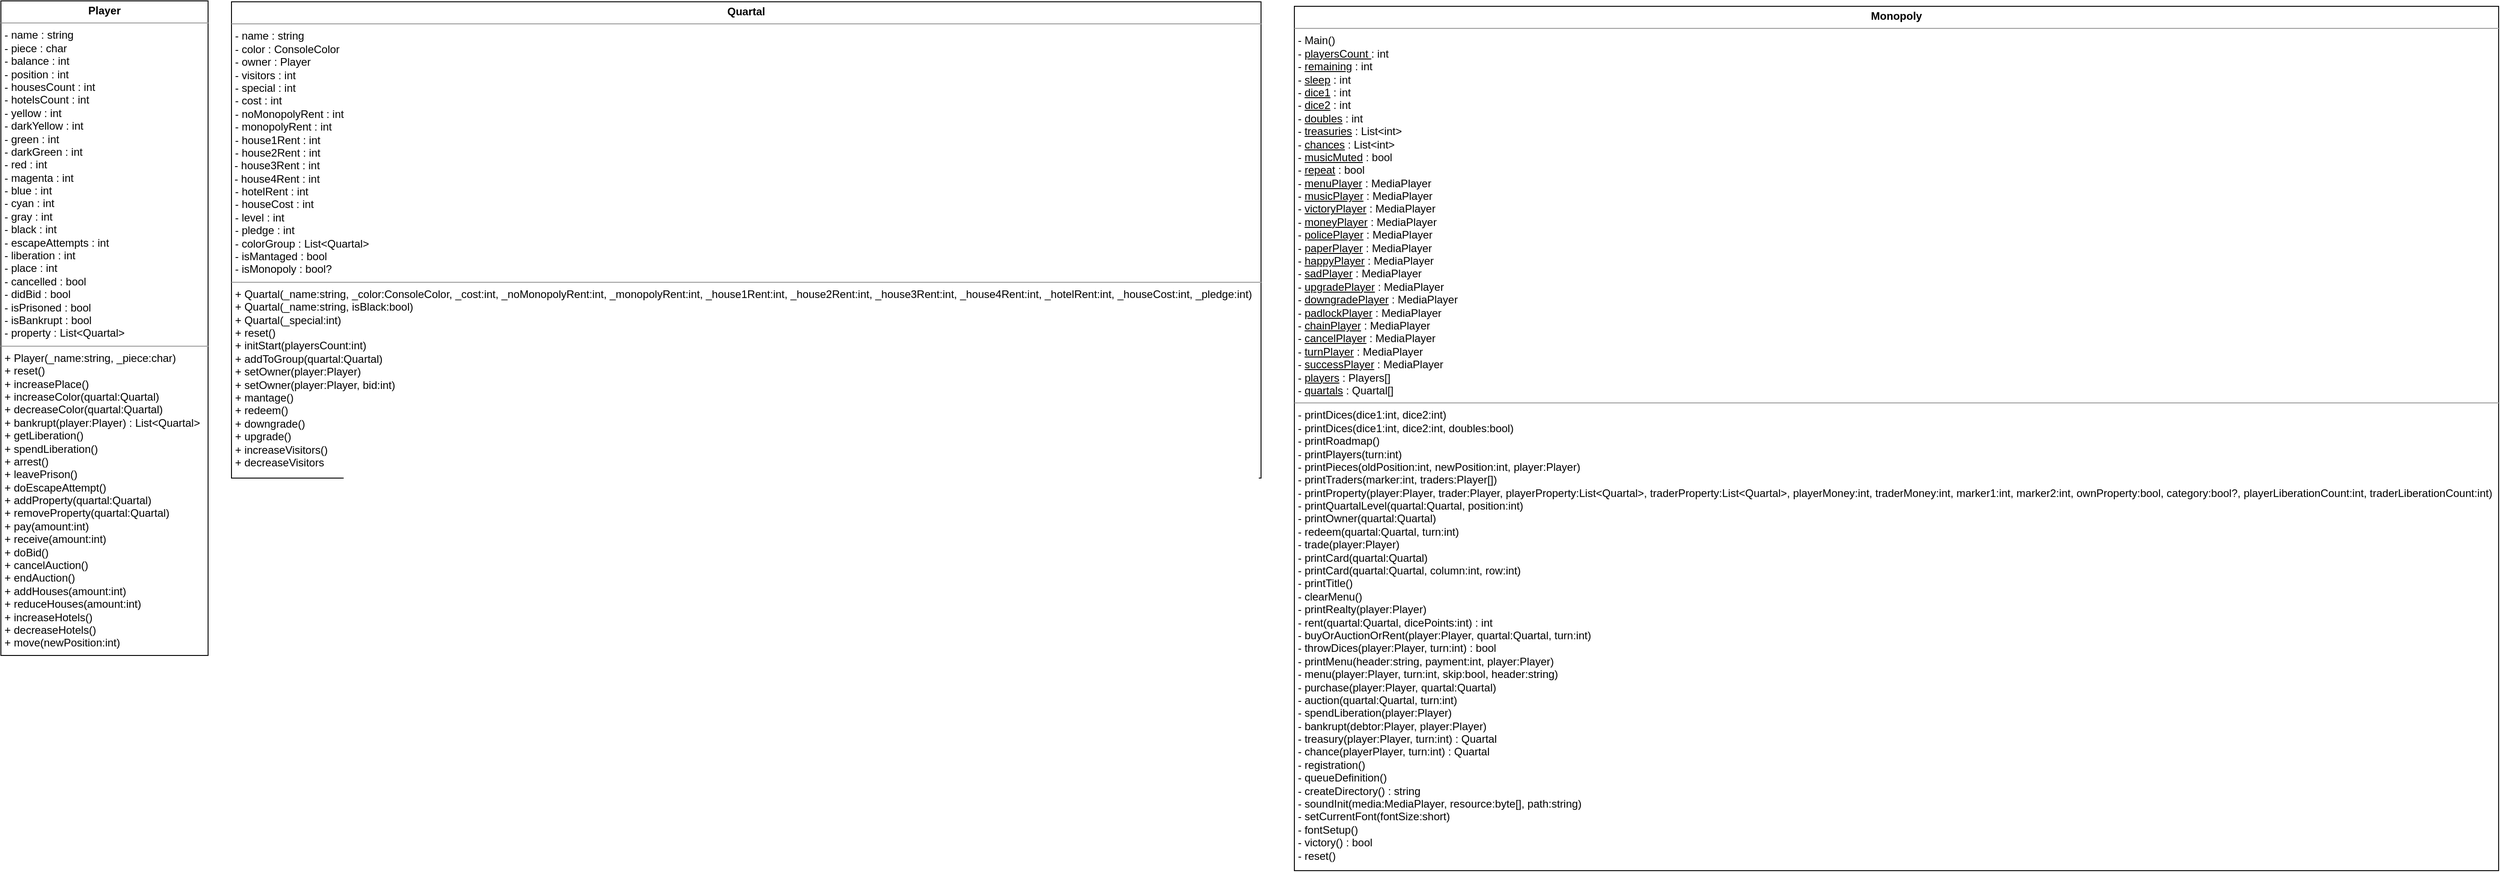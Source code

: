 <mxfile version="21.5.0" type="github">
  <diagram name="Страница 1" id="AzADRY1ogufCtkanLcJf">
    <mxGraphModel dx="3162" dy="1869" grid="1" gridSize="1" guides="1" tooltips="1" connect="1" arrows="1" fold="1" page="1" pageScale="1" pageWidth="827" pageHeight="1169" math="0" shadow="0">
      <root>
        <mxCell id="0" />
        <mxCell id="1" parent="0" />
        <mxCell id="sJJvbcnyhf13Xg15UqRg-31" value="&lt;p style=&quot;margin:0px;margin-top:4px;text-align:center;&quot;&gt;&lt;b&gt;Player&lt;/b&gt;&lt;br&gt;&lt;/p&gt;&lt;hr size=&quot;1&quot;&gt;&lt;p style=&quot;margin:0px;margin-left:4px;&quot;&gt;- name : string&lt;br&gt;&lt;/p&gt;&lt;p style=&quot;margin:0px;margin-left:4px;&quot;&gt;- piece : char&lt;br&gt;&lt;/p&gt;&lt;p style=&quot;margin:0px;margin-left:4px;&quot;&gt;- balance : int&lt;br&gt;&lt;/p&gt;&lt;p style=&quot;margin:0px;margin-left:4px;&quot;&gt;- position : int&lt;br&gt;&lt;/p&gt;&lt;p style=&quot;margin:0px;margin-left:4px;&quot;&gt;- housesCount : int&lt;br&gt;&lt;/p&gt;&lt;p style=&quot;margin:0px;margin-left:4px;&quot;&gt;- hotelsCount : int&lt;br&gt;&lt;/p&gt;&lt;p style=&quot;margin:0px;margin-left:4px;&quot;&gt;- yellow : int&lt;br&gt;&lt;/p&gt;&lt;p style=&quot;margin:0px;margin-left:4px;&quot;&gt;- darkYellow : int&lt;br&gt;&lt;/p&gt;&lt;p style=&quot;margin:0px;margin-left:4px;&quot;&gt;- green : int&lt;br&gt;&lt;/p&gt;&lt;p style=&quot;margin:0px;margin-left:4px;&quot;&gt;- darkGreen : int&lt;br&gt;&lt;/p&gt;&lt;p style=&quot;margin:0px;margin-left:4px;&quot;&gt;- red : int&lt;br&gt;&lt;/p&gt;&lt;p style=&quot;margin:0px;margin-left:4px;&quot;&gt;- magenta : int&lt;br&gt;&lt;/p&gt;&lt;p style=&quot;margin:0px;margin-left:4px;&quot;&gt;- blue : int&lt;br&gt;&lt;/p&gt;&lt;p style=&quot;margin:0px;margin-left:4px;&quot;&gt;- cyan : int&lt;br&gt;&lt;/p&gt;&lt;p style=&quot;margin:0px;margin-left:4px;&quot;&gt;- gray : int&lt;br&gt;&lt;/p&gt;&lt;p style=&quot;margin:0px;margin-left:4px;&quot;&gt;- black : int&lt;br&gt;&lt;/p&gt;&lt;p style=&quot;margin:0px;margin-left:4px;&quot;&gt;- escapeAttempts : int&lt;br&gt;&lt;/p&gt;&lt;p style=&quot;margin:0px;margin-left:4px;&quot;&gt;- liberation : int&lt;br&gt;&lt;/p&gt;&lt;p style=&quot;margin:0px;margin-left:4px;&quot;&gt;- place : int&lt;br&gt;&lt;/p&gt;&lt;p style=&quot;margin:0px;margin-left:4px;&quot;&gt;- cancelled : bool&lt;br&gt;&lt;/p&gt;&lt;p style=&quot;margin:0px;margin-left:4px;&quot;&gt;- didBid : bool&lt;br&gt;&lt;/p&gt;&lt;p style=&quot;margin:0px;margin-left:4px;&quot;&gt;- isPrisoned : bool&lt;br&gt;&lt;/p&gt;&lt;p style=&quot;margin:0px;margin-left:4px;&quot;&gt;- isBankrupt : bool&lt;br&gt;&lt;/p&gt;&lt;p style=&quot;margin:0px;margin-left:4px;&quot;&gt;- property : List&amp;lt;Quartal&amp;gt;&lt;br&gt;&lt;/p&gt;&lt;hr size=&quot;1&quot;&gt;&lt;p style=&quot;margin:0px;margin-left:4px;&quot;&gt;+ Player(_name:string, _piece:char)&lt;/p&gt;&lt;p style=&quot;margin:0px;margin-left:4px;&quot;&gt;+ reset()&lt;/p&gt;&lt;p style=&quot;margin:0px;margin-left:4px;&quot;&gt;+ increasePlace()&lt;/p&gt;&lt;p style=&quot;margin:0px;margin-left:4px;&quot;&gt;+ increaseColor(quartal:Quartal)&lt;/p&gt;&lt;p style=&quot;margin:0px;margin-left:4px;&quot;&gt;+ decreaseColor(quartal:Quartal)&lt;br&gt;&lt;/p&gt;&lt;p style=&quot;margin:0px;margin-left:4px;&quot;&gt;+ bankrupt(player:Player) : List&amp;lt;Quartal&amp;gt;&lt;/p&gt;&lt;p style=&quot;margin:0px;margin-left:4px;&quot;&gt;+ getLiberation()&lt;/p&gt;&lt;p style=&quot;margin:0px;margin-left:4px;&quot;&gt;+ spendLiberation()&lt;/p&gt;&lt;p style=&quot;margin:0px;margin-left:4px;&quot;&gt;+ arrest()&lt;/p&gt;&lt;p style=&quot;margin:0px;margin-left:4px;&quot;&gt;+ leavePrison()&lt;/p&gt;&lt;p style=&quot;margin:0px;margin-left:4px;&quot;&gt;+ doEscapeAttempt()&lt;/p&gt;&lt;p style=&quot;margin:0px;margin-left:4px;&quot;&gt;+ addProperty(quartal:Quartal)&lt;/p&gt;&lt;p style=&quot;margin:0px;margin-left:4px;&quot;&gt;+ removeProperty(quartal:Quartal)&lt;/p&gt;&lt;p style=&quot;margin:0px;margin-left:4px;&quot;&gt;+ pay(amount:int)&lt;/p&gt;&lt;p style=&quot;margin:0px;margin-left:4px;&quot;&gt;+ receive(amount:int)&lt;/p&gt;&lt;p style=&quot;margin:0px;margin-left:4px;&quot;&gt;+ doBid()&lt;/p&gt;&lt;p style=&quot;margin:0px;margin-left:4px;&quot;&gt;+ cancelAuction()&lt;/p&gt;&lt;p style=&quot;margin:0px;margin-left:4px;&quot;&gt;+ endAuction()&lt;/p&gt;&lt;p style=&quot;margin:0px;margin-left:4px;&quot;&gt;+ addHouses(amount:int)&lt;/p&gt;&lt;p style=&quot;margin:0px;margin-left:4px;&quot;&gt;+ reduceHouses(amount:int)&lt;/p&gt;&lt;p style=&quot;margin:0px;margin-left:4px;&quot;&gt;+ increaseHotels()&lt;/p&gt;&lt;p style=&quot;margin:0px;margin-left:4px;&quot;&gt;+ decreaseHotels()&lt;/p&gt;&lt;p style=&quot;margin:0px;margin-left:4px;&quot;&gt;+ move(newPosition:int)&lt;/p&gt;" style="verticalAlign=top;align=left;overflow=fill;fontSize=12;fontFamily=Helvetica;html=1;whiteSpace=wrap;" vertex="1" parent="1">
          <mxGeometry x="16" y="16" width="230" height="727" as="geometry" />
        </mxCell>
        <mxCell id="sJJvbcnyhf13Xg15UqRg-32" value="&lt;p style=&quot;margin:0px;margin-top:4px;text-align:center;&quot;&gt;&lt;b&gt;Quartal&lt;/b&gt;&lt;/p&gt;&lt;hr size=&quot;1&quot;&gt;&lt;p style=&quot;margin:0px;margin-left:4px;&quot;&gt;- name : string&lt;/p&gt;&lt;p style=&quot;margin:0px;margin-left:4px;&quot;&gt;- color : ConsoleColor&lt;/p&gt;&lt;p style=&quot;margin:0px;margin-left:4px;&quot;&gt;- owner : Player&lt;/p&gt;&lt;p style=&quot;margin:0px;margin-left:4px;&quot;&gt;- visitors : int&lt;/p&gt;&lt;p style=&quot;margin:0px;margin-left:4px;&quot;&gt;- special : int&lt;/p&gt;&lt;p style=&quot;margin:0px;margin-left:4px;&quot;&gt;- cost : int&lt;/p&gt;&lt;p style=&quot;margin:0px;margin-left:4px;&quot;&gt;- noMonopolyRent : int&lt;/p&gt;&lt;p style=&quot;margin:0px;margin-left:4px;&quot;&gt;- monopolyRent : int&lt;/p&gt;&lt;p style=&quot;margin:0px;margin-left:4px;&quot;&gt;- house1Rent : int&lt;/p&gt;&lt;p style=&quot;margin:0px;margin-left:4px;&quot;&gt;- house2Rent : int&lt;br&gt;&lt;/p&gt;&amp;nbsp;- house3Rent : int&lt;br&gt;&amp;nbsp;- house4Rent : int&lt;br&gt;&lt;p style=&quot;margin:0px;margin-left:4px;&quot;&gt;- hotelRent : int&lt;br&gt;&lt;/p&gt;&lt;p style=&quot;margin:0px;margin-left:4px;&quot;&gt;- houseCost : int&lt;/p&gt;&lt;p style=&quot;margin:0px;margin-left:4px;&quot;&gt;- level : int&lt;/p&gt;&lt;p style=&quot;margin:0px;margin-left:4px;&quot;&gt;- pledge : int&lt;/p&gt;&lt;p style=&quot;margin:0px;margin-left:4px;&quot;&gt;- colorGroup : List&amp;lt;Quartal&amp;gt;&lt;/p&gt;&lt;p style=&quot;margin:0px;margin-left:4px;&quot;&gt;- isMantaged : bool&lt;/p&gt;&lt;p style=&quot;margin:0px;margin-left:4px;&quot;&gt;- isMonopoly : bool?&lt;/p&gt;&lt;hr size=&quot;1&quot;&gt;&lt;p style=&quot;margin:0px;margin-left:4px;&quot;&gt;+ Quartal(_name:string, _color:ConsoleColor, _cost:int, _noMonopolyRent:int, _monopolyRent:int, _house1Rent:int, _house2Rent:int, _house3Rent:int, _house4Rent:int, _hotelRent:int, _houseCost:int, _pledge:int)&lt;/p&gt;&lt;p style=&quot;margin:0px;margin-left:4px;&quot;&gt;+ Quartal(_name:string, isBlack:bool)&lt;/p&gt;&lt;p style=&quot;margin:0px;margin-left:4px;&quot;&gt;+ Quartal(_special:int)&lt;/p&gt;&lt;p style=&quot;margin:0px;margin-left:4px;&quot;&gt;+ reset()&lt;/p&gt;&lt;p style=&quot;margin:0px;margin-left:4px;&quot;&gt;+ initStart(playersCount:int)&lt;/p&gt;&lt;p style=&quot;margin:0px;margin-left:4px;&quot;&gt;+ addToGroup(quartal:Quartal)&lt;/p&gt;&lt;p style=&quot;margin:0px;margin-left:4px;&quot;&gt;+ setOwner(player:Player)&lt;/p&gt;&lt;p style=&quot;margin:0px;margin-left:4px;&quot;&gt;+ setOwner(player:Player, bid:int)&lt;/p&gt;&lt;p style=&quot;margin:0px;margin-left:4px;&quot;&gt;+ mantage()&lt;/p&gt;&lt;p style=&quot;margin:0px;margin-left:4px;&quot;&gt;+ redeem()&lt;/p&gt;&lt;p style=&quot;margin:0px;margin-left:4px;&quot;&gt;+ downgrade()&lt;/p&gt;&lt;p style=&quot;margin:0px;margin-left:4px;&quot;&gt;+ upgrade()&lt;/p&gt;&lt;p style=&quot;margin:0px;margin-left:4px;&quot;&gt;+ increaseVisitors()&lt;/p&gt;&lt;p style=&quot;margin:0px;margin-left:4px;&quot;&gt;+ decreaseVisitors&lt;/p&gt;" style="verticalAlign=top;align=left;overflow=fill;fontSize=12;fontFamily=Helvetica;html=1;whiteSpace=wrap;" vertex="1" parent="1">
          <mxGeometry x="272" y="17" width="1143" height="529" as="geometry" />
        </mxCell>
        <mxCell id="sJJvbcnyhf13Xg15UqRg-33" value="&lt;p style=&quot;margin:0px;margin-top:4px;text-align:center;&quot;&gt;&lt;b&gt;Monopoly&lt;/b&gt;&lt;/p&gt;&lt;hr size=&quot;1&quot;&gt;&lt;p style=&quot;margin:0px;margin-left:4px;&quot;&gt;- Main()&lt;br&gt;&lt;/p&gt;&lt;p style=&quot;margin:0px;margin-left:4px;&quot;&gt;- &lt;u&gt;playersCount&amp;nbsp;&lt;/u&gt;: int&lt;/p&gt;&lt;p style=&quot;margin:0px;margin-left:4px;&quot;&gt;- &lt;u&gt;remaining&lt;/u&gt;&amp;nbsp;: int&lt;/p&gt;&lt;p style=&quot;margin:0px;margin-left:4px;&quot;&gt;- &lt;u&gt;sleep&lt;/u&gt; : int&lt;/p&gt;&lt;p style=&quot;margin:0px;margin-left:4px;&quot;&gt;- &lt;u&gt;dice1&lt;/u&gt; : int&lt;/p&gt;&lt;p style=&quot;margin:0px;margin-left:4px;&quot;&gt;- &lt;u&gt;dice2&lt;/u&gt; : int&lt;/p&gt;&lt;p style=&quot;margin:0px;margin-left:4px;&quot;&gt;- &lt;u&gt;doubles&lt;/u&gt; : int&lt;/p&gt;&lt;p style=&quot;margin:0px;margin-left:4px;&quot;&gt;- &lt;u&gt;treasuries&lt;/u&gt; : List&amp;lt;int&amp;gt;&lt;/p&gt;&lt;p style=&quot;margin:0px;margin-left:4px;&quot;&gt;- &lt;u&gt;chances&lt;/u&gt; : List&amp;lt;int&amp;gt;&lt;/p&gt;&lt;p style=&quot;margin:0px;margin-left:4px;&quot;&gt;- &lt;u&gt;musicMuted&lt;/u&gt; : bool&lt;/p&gt;&lt;p style=&quot;margin:0px;margin-left:4px;&quot;&gt;- &lt;u&gt;repeat&lt;/u&gt; : bool&lt;/p&gt;&lt;p style=&quot;margin:0px;margin-left:4px;&quot;&gt;- &lt;u&gt;menuPlayer&lt;/u&gt;&amp;nbsp;: MediaPlayer&lt;/p&gt;&lt;p style=&quot;margin:0px;margin-left:4px;&quot;&gt;- &lt;u&gt;musicPlayer&lt;/u&gt; : MediaPlayer&lt;br&gt;&lt;/p&gt;&lt;p style=&quot;margin:0px;margin-left:4px;&quot;&gt;- &lt;u&gt;victoryPlayer&lt;/u&gt; : MediaPlayer&lt;br&gt;&lt;/p&gt;&lt;p style=&quot;margin:0px;margin-left:4px;&quot;&gt;- &lt;u&gt;moneyPlayer&lt;/u&gt; : MediaPlayer&lt;br&gt;&lt;/p&gt;&lt;p style=&quot;margin:0px;margin-left:4px;&quot;&gt;- &lt;u&gt;policePlayer&lt;/u&gt; : MediaPlayer&lt;br&gt;&lt;/p&gt;&lt;p style=&quot;margin:0px;margin-left:4px;&quot;&gt;- &lt;u&gt;paperPlayer&lt;/u&gt; : MediaPlayer&lt;br&gt;&lt;/p&gt;&lt;p style=&quot;margin:0px;margin-left:4px;&quot;&gt;- &lt;u&gt;happyPlayer&lt;/u&gt; : MediaPlayer&lt;br&gt;&lt;/p&gt;&lt;p style=&quot;margin:0px;margin-left:4px;&quot;&gt;- &lt;u&gt;sadPlayer&lt;/u&gt; : MediaPlayer&lt;br&gt;&lt;/p&gt;&lt;p style=&quot;margin:0px;margin-left:4px;&quot;&gt;- &lt;u&gt;upgradePlayer&lt;/u&gt; : MediaPlayer&lt;br&gt;&lt;/p&gt;&lt;p style=&quot;margin:0px;margin-left:4px;&quot;&gt;- &lt;u&gt;downgradePlayer&lt;/u&gt; : MediaPlayer&lt;br&gt;&lt;/p&gt;&lt;p style=&quot;margin:0px;margin-left:4px;&quot;&gt;- &lt;u&gt;padlockPlayer&lt;/u&gt; : MediaPlayer&lt;br&gt;&lt;/p&gt;&lt;p style=&quot;margin:0px;margin-left:4px;&quot;&gt;- &lt;u&gt;chainPlayer&lt;/u&gt; : MediaPlayer&lt;br&gt;&lt;/p&gt;&lt;p style=&quot;margin:0px;margin-left:4px;&quot;&gt;- &lt;u&gt;cancelPlayer&lt;/u&gt; : MediaPlayer&lt;br&gt;&lt;/p&gt;&lt;p style=&quot;margin:0px;margin-left:4px;&quot;&gt;- &lt;u&gt;turnPlayer&lt;/u&gt; : MediaPlayer&lt;br&gt;&lt;/p&gt;&lt;p style=&quot;margin:0px;margin-left:4px;&quot;&gt;- &lt;u&gt;successPlayer&lt;/u&gt; : MediaPlayer&lt;br&gt;&lt;/p&gt;&lt;p style=&quot;margin:0px;margin-left:4px;&quot;&gt;- &lt;u&gt;players&lt;/u&gt; : Players[]&lt;/p&gt;&lt;p style=&quot;margin:0px;margin-left:4px;&quot;&gt;- &lt;u&gt;quartals&lt;/u&gt; : Quartal[]&lt;/p&gt;&lt;hr size=&quot;1&quot;&gt;&lt;p style=&quot;margin:0px;margin-left:4px;&quot;&gt;- printDices(dice1:int, dice2:int)&lt;/p&gt;&lt;p style=&quot;margin:0px;margin-left:4px;&quot;&gt;- printDices(dice1:int, dice2:int, doubles:bool)&lt;/p&gt;&lt;p style=&quot;margin:0px;margin-left:4px;&quot;&gt;- printRoadmap()&lt;/p&gt;&lt;p style=&quot;margin:0px;margin-left:4px;&quot;&gt;- printPlayers(turn:int)&lt;/p&gt;&lt;p style=&quot;margin:0px;margin-left:4px;&quot;&gt;- printPieces(oldPosition:int, newPosition:int, player:Player)&lt;/p&gt;&lt;p style=&quot;margin:0px;margin-left:4px;&quot;&gt;- printTraders(marker:int, traders:Player[])&lt;/p&gt;&lt;p style=&quot;margin:0px;margin-left:4px;&quot;&gt;- printProperty(player:Player, trader:Player, playerProperty:List&amp;lt;Quartal&amp;gt;, traderProperty:List&amp;lt;Quartal&amp;gt;, playerMoney:int, traderMoney:int, marker1:int, marker2:int, ownProperty:bool, category:bool?, playerLiberationCount:int, traderLiberationCount:int)&lt;/p&gt;&lt;p style=&quot;margin:0px;margin-left:4px;&quot;&gt;- printQuartalLevel(quartal:Quartal, position:int)&lt;/p&gt;&lt;p style=&quot;margin:0px;margin-left:4px;&quot;&gt;- printOwner(quartal:Quartal)&lt;/p&gt;&lt;p style=&quot;margin:0px;margin-left:4px;&quot;&gt;- redeem(quartal:Quartal, turn:int)&lt;/p&gt;&lt;p style=&quot;margin:0px;margin-left:4px;&quot;&gt;- trade(player:Player)&lt;/p&gt;&lt;p style=&quot;margin:0px;margin-left:4px;&quot;&gt;- printCard(quartal:Quartal)&lt;/p&gt;&lt;p style=&quot;margin:0px;margin-left:4px;&quot;&gt;- printCard(quartal:Quartal, column:int, row:int)&lt;/p&gt;&lt;p style=&quot;margin:0px;margin-left:4px;&quot;&gt;- printTitle()&lt;/p&gt;&lt;p style=&quot;margin:0px;margin-left:4px;&quot;&gt;- clearMenu()&lt;/p&gt;&lt;p style=&quot;margin:0px;margin-left:4px;&quot;&gt;- printRealty(player:Player)&lt;/p&gt;&lt;p style=&quot;margin:0px;margin-left:4px;&quot;&gt;- rent(quartal:Quartal, dicePoints:int) : int&lt;/p&gt;&lt;p style=&quot;margin:0px;margin-left:4px;&quot;&gt;- buyOrAuctionOrRent(player:Player, quartal:Quartal, turn:int)&lt;/p&gt;&lt;p style=&quot;margin:0px;margin-left:4px;&quot;&gt;- throwDices(player:Player, turn:int) : bool&lt;/p&gt;&lt;p style=&quot;margin:0px;margin-left:4px;&quot;&gt;- printMenu(header:string, payment:int, player:Player)&lt;/p&gt;&lt;p style=&quot;margin:0px;margin-left:4px;&quot;&gt;- menu(player:Player, turn:int, skip:bool, header:string)&lt;/p&gt;&lt;p style=&quot;margin:0px;margin-left:4px;&quot;&gt;- purchase(player:Player, quartal:Quartal)&lt;/p&gt;&lt;p style=&quot;margin:0px;margin-left:4px;&quot;&gt;- auction(quartal:Quartal, turn:int)&lt;/p&gt;&lt;p style=&quot;margin:0px;margin-left:4px;&quot;&gt;- spendLiberation(player:Player)&lt;/p&gt;&lt;p style=&quot;margin:0px;margin-left:4px;&quot;&gt;- bankrupt(debtor:Player, player:Player)&lt;/p&gt;&lt;p style=&quot;margin:0px;margin-left:4px;&quot;&gt;- treasury(player:Player, turn:int) : Quartal&lt;/p&gt;&lt;p style=&quot;margin:0px;margin-left:4px;&quot;&gt;- chance(playerPlayer, turn:int) : Quartal&lt;/p&gt;&lt;p style=&quot;margin:0px;margin-left:4px;&quot;&gt;- registration()&lt;/p&gt;&lt;p style=&quot;margin:0px;margin-left:4px;&quot;&gt;- queueDefinition()&lt;/p&gt;&lt;p style=&quot;margin:0px;margin-left:4px;&quot;&gt;- createDirectory() : string&lt;/p&gt;&lt;p style=&quot;margin:0px;margin-left:4px;&quot;&gt;- soundInit(media:MediaPlayer, resource:byte[], path:string)&lt;/p&gt;&lt;p style=&quot;margin:0px;margin-left:4px;&quot;&gt;- setCurrentFont(fontSize:short)&lt;/p&gt;&lt;p style=&quot;margin:0px;margin-left:4px;&quot;&gt;- fontSetup()&lt;/p&gt;&lt;p style=&quot;margin:0px;margin-left:4px;&quot;&gt;- victory() : bool&lt;/p&gt;&lt;p style=&quot;margin:0px;margin-left:4px;&quot;&gt;- reset()&lt;/p&gt;" style="verticalAlign=top;align=left;overflow=fill;fontSize=12;fontFamily=Helvetica;html=1;whiteSpace=wrap;" vertex="1" parent="1">
          <mxGeometry x="1452" y="22" width="1337" height="960" as="geometry" />
        </mxCell>
      </root>
    </mxGraphModel>
  </diagram>
</mxfile>
